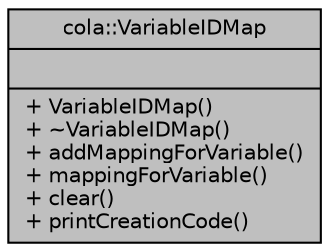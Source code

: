 digraph "cola::VariableIDMap"
{
  edge [fontname="Helvetica",fontsize="10",labelfontname="Helvetica",labelfontsize="10"];
  node [fontname="Helvetica",fontsize="10",shape=record];
  Node1 [label="{cola::VariableIDMap\n||+ VariableIDMap()\l+ ~VariableIDMap()\l+ addMappingForVariable()\l+ mappingForVariable()\l+ clear()\l+ printCreationCode()\l}",height=0.2,width=0.4,color="black", fillcolor="grey75", style="filled", fontcolor="black"];
}
